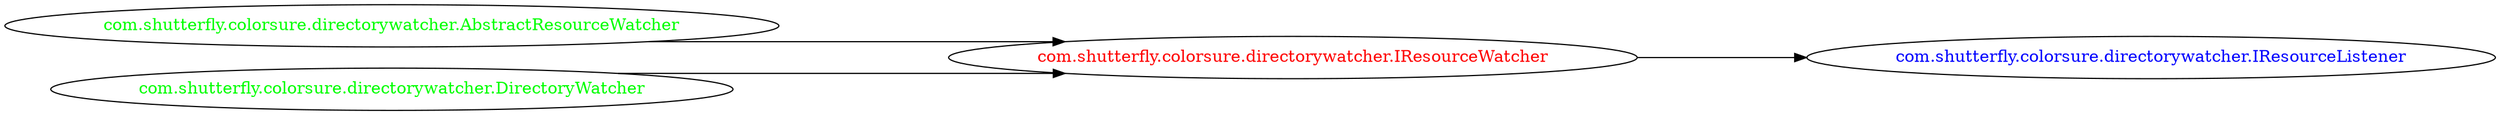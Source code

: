 digraph dependencyGraph {
 concentrate=true;
 ranksep="2.0";
 rankdir="LR"; 
 splines="ortho";
"com.shutterfly.colorsure.directorywatcher.IResourceWatcher" [fontcolor="red"];
"com.shutterfly.colorsure.directorywatcher.IResourceListener" [ fontcolor="blue" ];
"com.shutterfly.colorsure.directorywatcher.IResourceWatcher"->"com.shutterfly.colorsure.directorywatcher.IResourceListener";
"com.shutterfly.colorsure.directorywatcher.AbstractResourceWatcher" [ fontcolor="green" ];
"com.shutterfly.colorsure.directorywatcher.AbstractResourceWatcher"->"com.shutterfly.colorsure.directorywatcher.IResourceWatcher";
"com.shutterfly.colorsure.directorywatcher.DirectoryWatcher" [ fontcolor="green" ];
"com.shutterfly.colorsure.directorywatcher.DirectoryWatcher"->"com.shutterfly.colorsure.directorywatcher.IResourceWatcher";
}